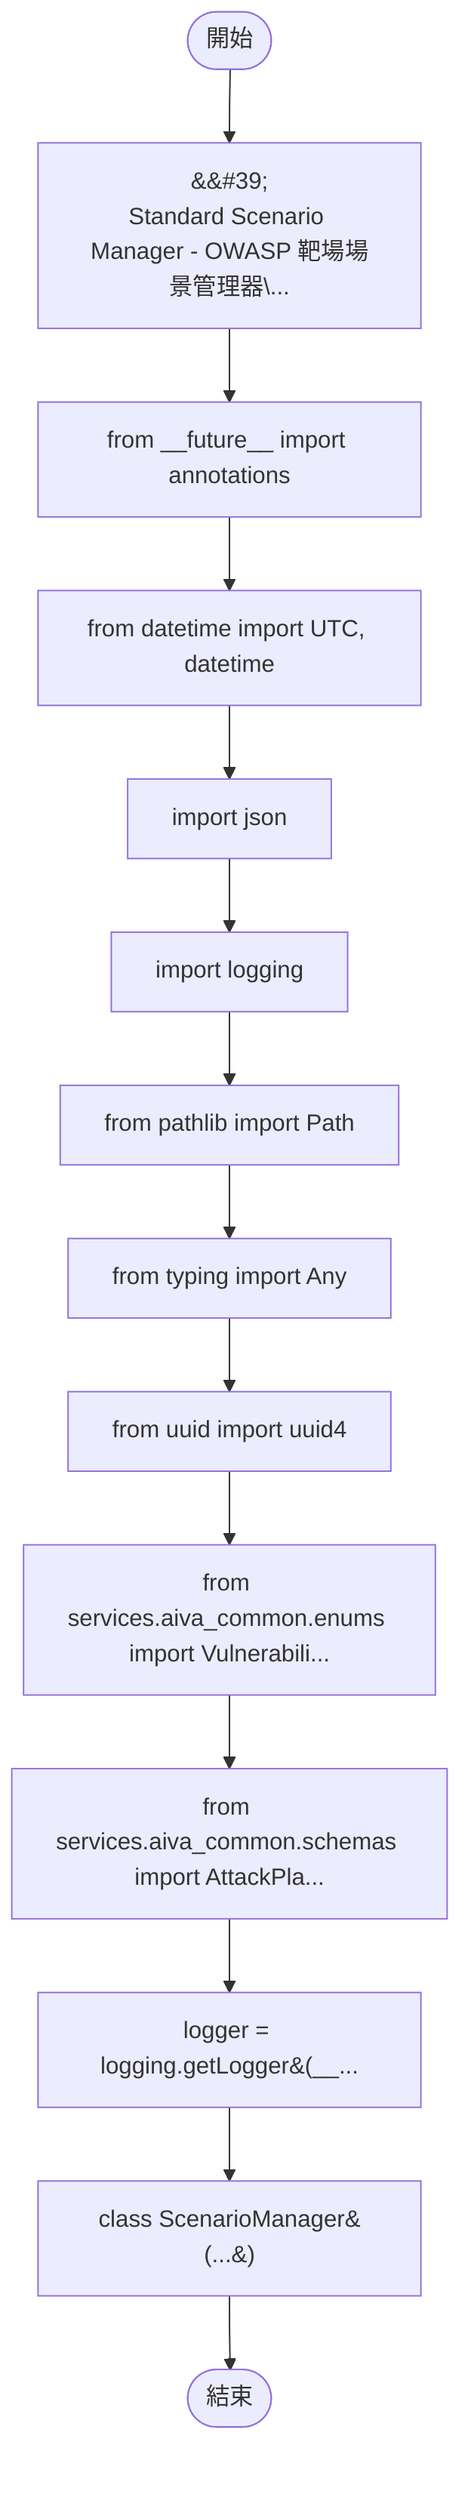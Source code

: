 flowchart TB
    n1([開始])
    n2([結束])
    n3[&amp;&#35;39;\nStandard Scenario Manager - OWASP 靶場場景管理器\...]
    n4[from __future__ import annotations]
    n5[from datetime import UTC, datetime]
    n6[import json]
    n7[import logging]
    n8[from pathlib import Path]
    n9[from typing import Any]
    n10[from uuid import uuid4]
    n11[from services.aiva_common.enums import Vulnerabili...]
    n12[from services.aiva_common.schemas import AttackPla...]
    n13[logger = logging.getLogger&#40;__...]
    n14[class ScenarioManager&#40;...&#41;]
    n1 --> n3
    n3 --> n4
    n4 --> n5
    n5 --> n6
    n6 --> n7
    n7 --> n8
    n8 --> n9
    n9 --> n10
    n10 --> n11
    n11 --> n12
    n12 --> n13
    n13 --> n14
    n14 --> n2